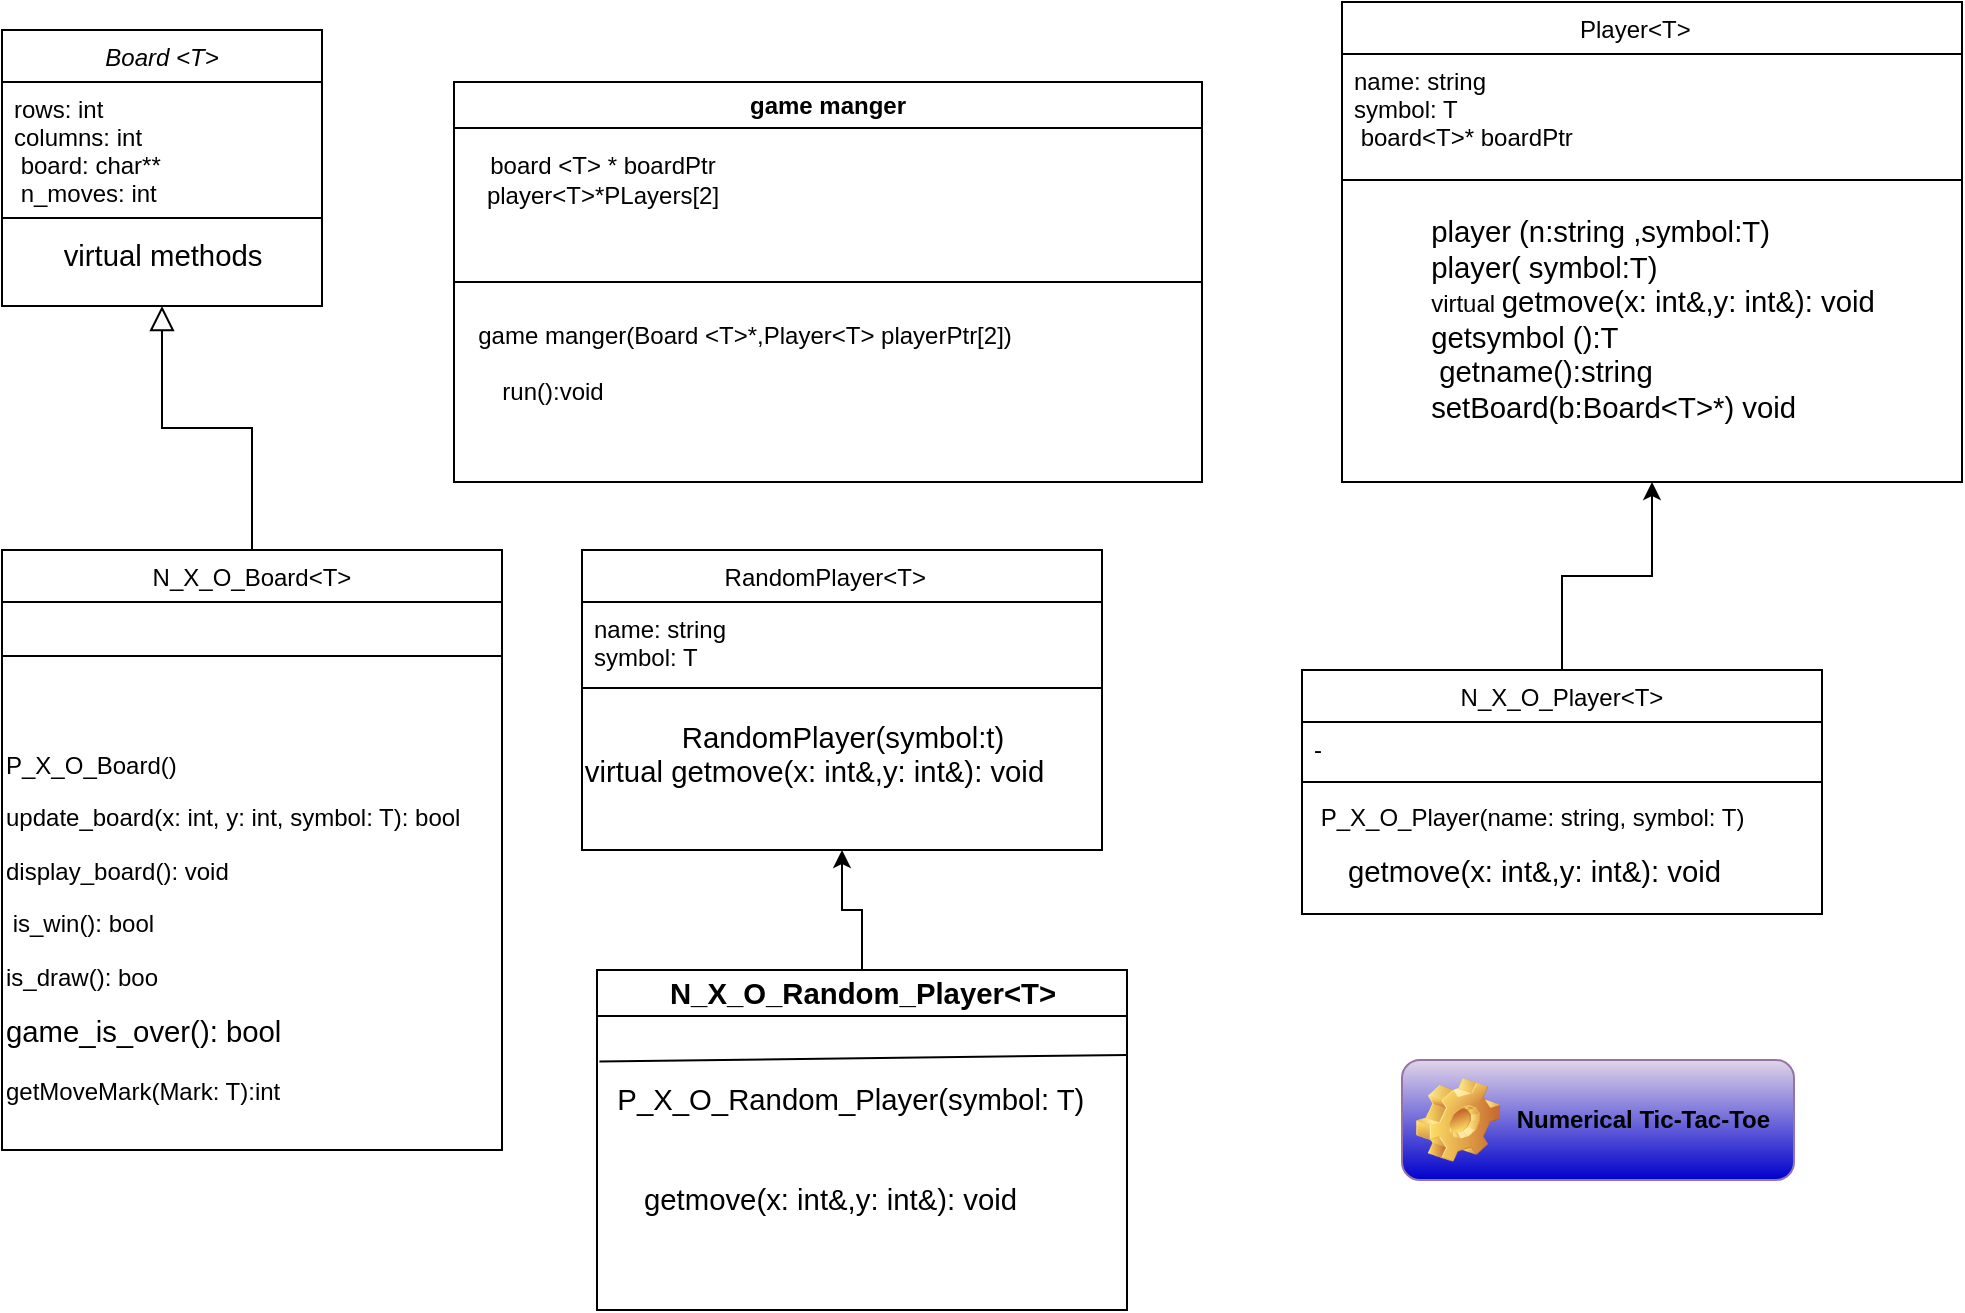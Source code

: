 <mxfile version="25.0.3">
  <diagram id="C5RBs43oDa-KdzZeNtuy" name="Page-1">
    <mxGraphModel dx="1050" dy="530" grid="1" gridSize="10" guides="1" tooltips="1" connect="1" arrows="1" fold="1" page="1" pageScale="1" pageWidth="827" pageHeight="1169" math="0" shadow="0">
      <root>
        <mxCell id="WIyWlLk6GJQsqaUBKTNV-0" />
        <mxCell id="WIyWlLk6GJQsqaUBKTNV-1" parent="WIyWlLk6GJQsqaUBKTNV-0" />
        <mxCell id="zkfFHV4jXpPFQw0GAbJ--0" value="Board &lt;T&gt;" style="swimlane;fontStyle=2;align=center;verticalAlign=top;childLayout=stackLayout;horizontal=1;startSize=26;horizontalStack=0;resizeParent=1;resizeLast=0;collapsible=1;marginBottom=0;rounded=0;shadow=0;strokeWidth=1;" parent="WIyWlLk6GJQsqaUBKTNV-1" vertex="1">
          <mxGeometry x="10" y="40" width="160" height="138" as="geometry">
            <mxRectangle x="230" y="140" width="160" height="26" as="alternateBounds" />
          </mxGeometry>
        </mxCell>
        <mxCell id="zkfFHV4jXpPFQw0GAbJ--1" value="rows: int                     &#xa;columns: int                         &#xa; board: char**                       &#xa; n_moves: int    " style="text;align=left;verticalAlign=top;spacingLeft=4;spacingRight=4;overflow=hidden;rotatable=0;points=[[0,0.5],[1,0.5]];portConstraint=eastwest;" parent="zkfFHV4jXpPFQw0GAbJ--0" vertex="1">
          <mxGeometry y="26" width="160" height="64" as="geometry" />
        </mxCell>
        <mxCell id="zkfFHV4jXpPFQw0GAbJ--4" value="" style="line;html=1;strokeWidth=1;align=left;verticalAlign=middle;spacingTop=-1;spacingLeft=3;spacingRight=3;rotatable=0;labelPosition=right;points=[];portConstraint=eastwest;" parent="zkfFHV4jXpPFQw0GAbJ--0" vertex="1">
          <mxGeometry y="90" width="160" height="8" as="geometry" />
        </mxCell>
        <mxCell id="II0BN310rsD4F7Uzoq2--2" value="&lt;span style=&quot;font-size:11.0pt;line-height:107%;&lt;br/&gt;font-family:&amp;quot;Calibri&amp;quot;,sans-serif;mso-ascii-theme-font:minor-latin;mso-fareast-font-family:&lt;br/&gt;Calibri;mso-fareast-theme-font:minor-latin;mso-hansi-theme-font:minor-latin;&lt;br/&gt;mso-bidi-font-family:Arial;mso-bidi-theme-font:minor-bidi;mso-ansi-language:&lt;br/&gt;EN-US;mso-fareast-language:EN-US;mso-bidi-language:AR-SA&quot;&gt;virtual methods&lt;/span&gt;" style="text;html=1;align=center;verticalAlign=middle;resizable=0;points=[];autosize=1;strokeColor=none;fillColor=none;" parent="zkfFHV4jXpPFQw0GAbJ--0" vertex="1">
          <mxGeometry y="98" width="160" height="30" as="geometry" />
        </mxCell>
        <mxCell id="zkfFHV4jXpPFQw0GAbJ--6" value="N_X_O_Board&lt;T&gt;" style="swimlane;fontStyle=0;align=center;verticalAlign=top;childLayout=stackLayout;horizontal=1;startSize=26;horizontalStack=0;resizeParent=1;resizeLast=0;collapsible=1;marginBottom=0;rounded=0;shadow=0;strokeWidth=1;" parent="WIyWlLk6GJQsqaUBKTNV-1" vertex="1">
          <mxGeometry x="10" y="300" width="250" height="300" as="geometry">
            <mxRectangle x="130" y="380" width="160" height="26" as="alternateBounds" />
          </mxGeometry>
        </mxCell>
        <mxCell id="zkfFHV4jXpPFQw0GAbJ--9" value="" style="line;html=1;strokeWidth=1;align=left;verticalAlign=middle;spacingTop=-1;spacingLeft=3;spacingRight=3;rotatable=0;labelPosition=right;points=[];portConstraint=eastwest;" parent="zkfFHV4jXpPFQw0GAbJ--6" vertex="1">
          <mxGeometry y="26" width="250" height="54" as="geometry" />
        </mxCell>
        <mxCell id="II0BN310rsD4F7Uzoq2--4" value="&lt;p class=&quot;MsoNormal&quot;&gt;P_X_O_Board()&lt;span style=&quot;mso-spacerun:yes&quot;&gt;&amp;nbsp;&amp;nbsp;&lt;/span&gt;&lt;/p&gt;&lt;p class=&quot;MsoNormal&quot;&gt;update_board(x: int, y: int, symbol: T): bool &lt;/p&gt;&lt;p class=&quot;MsoNormal&quot;&gt;display_board(): void&lt;/p&gt;&lt;p class=&quot;MsoNormal&quot;&gt;&lt;span style=&quot;mso-spacerun:yes&quot;&gt;&amp;nbsp;&lt;/span&gt;is_win(): bool&lt;/p&gt;&lt;p class=&quot;MsoNormal&quot;&gt;&lt;span style=&quot;background-color: initial;&quot;&gt;is_draw(): boo&lt;/span&gt;&lt;/p&gt;&lt;p class=&quot;MsoNormal&quot;&gt;&lt;span style=&quot;font-family: Calibri, sans-serif; font-size: 11pt; background-color: initial;&quot;&gt;game_is_over(): bool &lt;/span&gt;&lt;span style=&quot;font-family: Calibri, sans-serif; font-size: 11pt; background-color: initial;&quot;&gt;&amp;nbsp;&lt;/span&gt;&lt;/p&gt;&lt;p class=&quot;MsoNormal&quot;&gt;getMoveMark(Mark: T):int&lt;span style=&quot;font-family: Calibri, sans-serif; font-size: 11pt; background-color: initial;&quot;&gt;&lt;/span&gt;&lt;/p&gt;" style="text;html=1;align=left;verticalAlign=middle;resizable=0;points=[];autosize=1;strokeColor=none;fillColor=none;" parent="zkfFHV4jXpPFQw0GAbJ--6" vertex="1">
          <mxGeometry y="80" width="250" height="220" as="geometry" />
        </mxCell>
        <mxCell id="zkfFHV4jXpPFQw0GAbJ--12" value="" style="endArrow=block;endSize=10;endFill=0;shadow=0;strokeWidth=1;rounded=0;curved=0;edgeStyle=elbowEdgeStyle;elbow=vertical;" parent="WIyWlLk6GJQsqaUBKTNV-1" source="zkfFHV4jXpPFQw0GAbJ--6" target="zkfFHV4jXpPFQw0GAbJ--0" edge="1">
          <mxGeometry width="160" relative="1" as="geometry">
            <mxPoint x="200" y="203" as="sourcePoint" />
            <mxPoint x="200" y="203" as="targetPoint" />
          </mxGeometry>
        </mxCell>
        <mxCell id="zkfFHV4jXpPFQw0GAbJ--13" value="Player&lt;T&gt;     " style="swimlane;fontStyle=0;align=center;verticalAlign=top;childLayout=stackLayout;horizontal=1;startSize=26;horizontalStack=0;resizeParent=1;resizeLast=0;collapsible=1;marginBottom=0;rounded=0;shadow=0;strokeWidth=1;" parent="WIyWlLk6GJQsqaUBKTNV-1" vertex="1">
          <mxGeometry x="680" y="26" width="310" height="240" as="geometry">
            <mxRectangle x="340" y="380" width="170" height="26" as="alternateBounds" />
          </mxGeometry>
        </mxCell>
        <mxCell id="zkfFHV4jXpPFQw0GAbJ--14" value="name: string  &#xa;symbol: T   &#xa; board&lt;T&gt;* boardPtr" style="text;align=left;verticalAlign=top;spacingLeft=4;spacingRight=4;overflow=hidden;rotatable=0;points=[[0,0.5],[1,0.5]];portConstraint=eastwest;" parent="zkfFHV4jXpPFQw0GAbJ--13" vertex="1">
          <mxGeometry y="26" width="310" height="54" as="geometry" />
        </mxCell>
        <mxCell id="zkfFHV4jXpPFQw0GAbJ--15" value="" style="line;html=1;strokeWidth=1;align=left;verticalAlign=middle;spacingTop=-1;spacingLeft=3;spacingRight=3;rotatable=0;labelPosition=right;points=[];portConstraint=eastwest;" parent="zkfFHV4jXpPFQw0GAbJ--13" vertex="1">
          <mxGeometry y="80" width="310" height="18" as="geometry" />
        </mxCell>
        <mxCell id="II0BN310rsD4F7Uzoq2--10" value="&lt;div style=&quot;text-align: left;&quot;&gt;&lt;span style=&quot;font-size: 14.667px; background-color: initial;&quot;&gt;player (n:string ,symbol:T)&lt;/span&gt;&lt;/div&gt;&lt;div style=&quot;text-align: left;&quot;&gt;&lt;span style=&quot;font-size: 14.667px; background-color: initial;&quot;&gt;player( symbol:T)&lt;/span&gt;&lt;/div&gt;&lt;div style=&quot;text-align: left;&quot;&gt;virtual&amp;nbsp;&lt;span style=&quot;font-size: 14.667px; background-color: initial; text-align: center;&quot;&gt;getmove(x: int&amp;amp;,y: int&amp;amp;): void&lt;/span&gt;&lt;/div&gt;&lt;div style=&quot;text-align: left;&quot;&gt;&lt;span style=&quot;font-size: 14.667px; background-color: initial; text-align: center;&quot;&gt;getsymbol ():T&lt;/span&gt;&lt;/div&gt;&lt;div style=&quot;text-align: left;&quot;&gt;&lt;span style=&quot;font-size: 14.667px; background-color: initial; text-align: center;&quot;&gt;&amp;nbsp;getname():string&amp;nbsp;&lt;/span&gt;&lt;/div&gt;&lt;div style=&quot;text-align: left;&quot;&gt;&lt;span style=&quot;font-size: 14.667px; background-color: initial; text-align: center;&quot;&gt;setBoard(b:Board&amp;lt;T&amp;gt;*) void&lt;/span&gt;&lt;/div&gt;&lt;div style=&quot;text-align: left;&quot;&gt;&lt;span style=&quot;font-size: 14.667px; background-color: initial; text-align: center;&quot;&gt;&amp;nbsp; &amp;nbsp; &amp;nbsp; &amp;nbsp;&lt;/span&gt;&lt;/div&gt;" style="text;html=1;align=center;verticalAlign=middle;resizable=0;points=[];autosize=1;strokeColor=none;fillColor=none;" parent="zkfFHV4jXpPFQw0GAbJ--13" vertex="1">
          <mxGeometry y="98" width="310" height="140" as="geometry" />
        </mxCell>
        <mxCell id="II0BN310rsD4F7Uzoq2--5" style="edgeStyle=orthogonalEdgeStyle;rounded=0;orthogonalLoop=1;jettySize=auto;html=1;exitX=0.5;exitY=0;exitDx=0;exitDy=0;entryX=0.5;entryY=1;entryDx=0;entryDy=0;" parent="WIyWlLk6GJQsqaUBKTNV-1" source="zkfFHV4jXpPFQw0GAbJ--17" target="zkfFHV4jXpPFQw0GAbJ--13" edge="1">
          <mxGeometry relative="1" as="geometry" />
        </mxCell>
        <mxCell id="zkfFHV4jXpPFQw0GAbJ--17" value="N_X_O_Player&lt;T&gt;" style="swimlane;fontStyle=0;align=center;verticalAlign=top;childLayout=stackLayout;horizontal=1;startSize=26;horizontalStack=0;resizeParent=1;resizeLast=0;collapsible=1;marginBottom=0;rounded=0;shadow=0;strokeWidth=1;" parent="WIyWlLk6GJQsqaUBKTNV-1" vertex="1">
          <mxGeometry x="660" y="360" width="260" height="122" as="geometry">
            <mxRectangle x="550" y="140" width="160" height="26" as="alternateBounds" />
          </mxGeometry>
        </mxCell>
        <mxCell id="zkfFHV4jXpPFQw0GAbJ--18" value="-&#xa;" style="text;align=left;verticalAlign=top;spacingLeft=4;spacingRight=4;overflow=hidden;rotatable=0;points=[[0,0.5],[1,0.5]];portConstraint=eastwest;" parent="zkfFHV4jXpPFQw0GAbJ--17" vertex="1">
          <mxGeometry y="26" width="260" height="26" as="geometry" />
        </mxCell>
        <mxCell id="zkfFHV4jXpPFQw0GAbJ--23" value="" style="line;html=1;strokeWidth=1;align=left;verticalAlign=middle;spacingTop=-1;spacingLeft=3;spacingRight=3;rotatable=0;labelPosition=right;points=[];portConstraint=eastwest;" parent="zkfFHV4jXpPFQw0GAbJ--17" vertex="1">
          <mxGeometry y="52" width="260" height="8" as="geometry" />
        </mxCell>
        <mxCell id="zkfFHV4jXpPFQw0GAbJ--24" value=" P_X_O_Player(name: string, symbol: T) " style="text;align=left;verticalAlign=top;spacingLeft=4;spacingRight=4;overflow=hidden;rotatable=0;points=[[0,0.5],[1,0.5]];portConstraint=eastwest;" parent="zkfFHV4jXpPFQw0GAbJ--17" vertex="1">
          <mxGeometry y="60" width="260" height="26" as="geometry" />
        </mxCell>
        <mxCell id="II0BN310rsD4F7Uzoq2--11" value="&lt;span style=&quot;font-size:11.0pt;line-height:107%;&lt;br/&gt;font-family:&amp;quot;Calibri&amp;quot;,sans-serif;mso-ascii-theme-font:minor-latin;mso-fareast-font-family:&lt;br/&gt;Calibri;mso-fareast-theme-font:minor-latin;mso-hansi-theme-font:minor-latin;&lt;br/&gt;mso-bidi-font-family:Arial;mso-bidi-theme-font:minor-bidi;mso-ansi-language:&lt;br/&gt;EN-US;mso-fareast-language:EN-US;mso-bidi-language:AR-SA&quot;&gt;getmove(x: int&amp;amp;,y: int&amp;amp;): void&amp;nbsp; &amp;nbsp; &amp;nbsp; &amp;nbsp;&lt;/span&gt;" style="text;html=1;align=center;verticalAlign=middle;resizable=0;points=[];autosize=1;strokeColor=none;fillColor=none;" parent="zkfFHV4jXpPFQw0GAbJ--17" vertex="1">
          <mxGeometry y="86" width="260" height="30" as="geometry" />
        </mxCell>
        <mxCell id="II0BN310rsD4F7Uzoq2--25" style="edgeStyle=orthogonalEdgeStyle;rounded=0;orthogonalLoop=1;jettySize=auto;html=1;exitX=0.5;exitY=0;exitDx=0;exitDy=0;entryX=0.5;entryY=1;entryDx=0;entryDy=0;" parent="WIyWlLk6GJQsqaUBKTNV-1" source="II0BN310rsD4F7Uzoq2--7" target="II0BN310rsD4F7Uzoq2--13" edge="1">
          <mxGeometry relative="1" as="geometry" />
        </mxCell>
        <mxCell id="II0BN310rsD4F7Uzoq2--7" value="&lt;span style=&quot;font-size:11.0pt;line-height:107%;&lt;br/&gt;font-family:&amp;quot;Calibri&amp;quot;,sans-serif;mso-ascii-theme-font:minor-latin;mso-fareast-font-family:&lt;br/&gt;Calibri;mso-fareast-theme-font:minor-latin;mso-hansi-theme-font:minor-latin;&lt;br/&gt;mso-bidi-font-family:Arial;mso-bidi-theme-font:minor-bidi;mso-ansi-language:&lt;br/&gt;EN-US;mso-fareast-language:EN-US;mso-bidi-language:AR-SA&quot;&gt;N_X_O_Random_Player&amp;lt;T&amp;gt;&lt;/span&gt;" style="swimlane;whiteSpace=wrap;html=1;" parent="WIyWlLk6GJQsqaUBKTNV-1" vertex="1">
          <mxGeometry x="307.5" y="510" width="265" height="170" as="geometry" />
        </mxCell>
        <mxCell id="II0BN310rsD4F7Uzoq2--20" value="&lt;span style=&quot;font-size:11.0pt;line-height:107%;&lt;br/&gt;font-family:&amp;quot;Calibri&amp;quot;,sans-serif;mso-ascii-theme-font:minor-latin;mso-fareast-font-family:&lt;br/&gt;Calibri;mso-fareast-theme-font:minor-latin;mso-hansi-theme-font:minor-latin;&lt;br/&gt;mso-bidi-font-family:Arial;mso-bidi-theme-font:minor-bidi;mso-ansi-language:&lt;br/&gt;EN-US;mso-fareast-language:EN-US;mso-bidi-language:AR-SA&quot;&gt;&amp;nbsp;P_X_O_Random_Player(symbol: T)&amp;nbsp; &amp;nbsp;&lt;/span&gt;" style="text;html=1;align=center;verticalAlign=middle;resizable=0;points=[];autosize=1;strokeColor=none;fillColor=none;" parent="II0BN310rsD4F7Uzoq2--7" vertex="1">
          <mxGeometry x="-5" y="50" width="270" height="30" as="geometry" />
        </mxCell>
        <mxCell id="II0BN310rsD4F7Uzoq2--21" value="&lt;span style=&quot;font-size:11.0pt;line-height:107%;&lt;br/&gt;font-family:&amp;quot;Calibri&amp;quot;,sans-serif;mso-ascii-theme-font:minor-latin;mso-fareast-font-family:&lt;br/&gt;Calibri;mso-fareast-theme-font:minor-latin;mso-hansi-theme-font:minor-latin;&lt;br/&gt;mso-bidi-font-family:Arial;mso-bidi-theme-font:minor-bidi;mso-ansi-language:&lt;br/&gt;EN-US;mso-fareast-language:EN-US;mso-bidi-language:AR-SA&quot;&gt;getmove(x: int&amp;amp;,y: int&amp;amp;): void&amp;nbsp; &amp;nbsp; &amp;nbsp; &amp;nbsp;&lt;/span&gt;" style="text;html=1;align=center;verticalAlign=middle;resizable=0;points=[];autosize=1;strokeColor=none;fillColor=none;" parent="II0BN310rsD4F7Uzoq2--7" vertex="1">
          <mxGeometry y="100" width="260" height="30" as="geometry" />
        </mxCell>
        <mxCell id="II0BN310rsD4F7Uzoq2--28" value="" style="endArrow=none;html=1;rounded=0;entryX=1;entryY=0.25;entryDx=0;entryDy=0;exitX=0.023;exitY=-0.142;exitDx=0;exitDy=0;exitPerimeter=0;" parent="II0BN310rsD4F7Uzoq2--7" source="II0BN310rsD4F7Uzoq2--20" target="II0BN310rsD4F7Uzoq2--7" edge="1">
          <mxGeometry width="50" height="50" relative="1" as="geometry">
            <mxPoint x="102.5" y="90" as="sourcePoint" />
            <mxPoint x="152.5" y="40" as="targetPoint" />
          </mxGeometry>
        </mxCell>
        <mxCell id="II0BN310rsD4F7Uzoq2--13" value="RandomPlayer&lt;T&gt;     " style="swimlane;fontStyle=0;align=center;verticalAlign=top;childLayout=stackLayout;horizontal=1;startSize=26;horizontalStack=0;resizeParent=1;resizeLast=0;collapsible=1;marginBottom=0;rounded=0;shadow=0;strokeWidth=1;" parent="WIyWlLk6GJQsqaUBKTNV-1" vertex="1">
          <mxGeometry x="300" y="300" width="260" height="150" as="geometry">
            <mxRectangle x="340" y="380" width="170" height="26" as="alternateBounds" />
          </mxGeometry>
        </mxCell>
        <mxCell id="II0BN310rsD4F7Uzoq2--14" value="name: string  &#xa;symbol: T       " style="text;align=left;verticalAlign=top;spacingLeft=4;spacingRight=4;overflow=hidden;rotatable=0;points=[[0,0.5],[1,0.5]];portConstraint=eastwest;" parent="II0BN310rsD4F7Uzoq2--13" vertex="1">
          <mxGeometry y="26" width="260" height="34" as="geometry" />
        </mxCell>
        <mxCell id="II0BN310rsD4F7Uzoq2--15" value="" style="line;html=1;strokeWidth=1;align=left;verticalAlign=middle;spacingTop=-1;spacingLeft=3;spacingRight=3;rotatable=0;labelPosition=right;points=[];portConstraint=eastwest;" parent="II0BN310rsD4F7Uzoq2--13" vertex="1">
          <mxGeometry y="60" width="260" height="18" as="geometry" />
        </mxCell>
        <mxCell id="II0BN310rsD4F7Uzoq2--16" value="&lt;span style=&quot;font-size:11.0pt;line-height:107%;&lt;br/&gt;font-family:&amp;quot;Calibri&amp;quot;,sans-serif;mso-ascii-theme-font:minor-latin;mso-fareast-font-family:&lt;br/&gt;Calibri;mso-fareast-theme-font:minor-latin;mso-hansi-theme-font:minor-latin;&lt;br/&gt;mso-bidi-font-family:Arial;mso-bidi-theme-font:minor-bidi;mso-ansi-language:&lt;br/&gt;EN-US;mso-fareast-language:EN-US;mso-bidi-language:AR-SA&quot;&gt;RandomPlayer(symbol:t)&lt;/span&gt;&lt;div&gt;&lt;span style=&quot;font-size:11.0pt;line-height:107%;&lt;br/&gt;font-family:&amp;quot;Calibri&amp;quot;,sans-serif;mso-ascii-theme-font:minor-latin;mso-fareast-font-family:&lt;br/&gt;Calibri;mso-fareast-theme-font:minor-latin;mso-hansi-theme-font:minor-latin;&lt;br/&gt;mso-bidi-font-family:Arial;mso-bidi-theme-font:minor-bidi;mso-ansi-language:&lt;br/&gt;EN-US;mso-fareast-language:EN-US;mso-bidi-language:AR-SA&quot;&gt;virtual&amp;nbsp;&lt;/span&gt;&lt;span style=&quot;font-size: 14.667px; background-color: initial;&quot;&gt;getmove(x: int&amp;amp;,y: int&amp;amp;): void&amp;nbsp; &amp;nbsp; &amp;nbsp; &amp;nbsp;&lt;/span&gt;&lt;/div&gt;" style="text;html=1;align=center;verticalAlign=middle;resizable=0;points=[];autosize=1;strokeColor=none;fillColor=none;" parent="II0BN310rsD4F7Uzoq2--13" vertex="1">
          <mxGeometry y="78" width="260" height="50" as="geometry" />
        </mxCell>
        <mxCell id="II0BN310rsD4F7Uzoq2--24" value="&amp;nbsp;Numerical Tic-Tac-Toe" style="label;whiteSpace=wrap;html=1;image=img/clipart/Gear_128x128.png;fillColor=#e1d5e7;strokeColor=#9673a6;gradientColor=#0000CC;" parent="WIyWlLk6GJQsqaUBKTNV-1" vertex="1">
          <mxGeometry x="710" y="555" width="196" height="60" as="geometry" />
        </mxCell>
        <mxCell id="II0BN310rsD4F7Uzoq2--26" value="game manger" style="swimlane;whiteSpace=wrap;html=1;" parent="WIyWlLk6GJQsqaUBKTNV-1" vertex="1">
          <mxGeometry x="236" y="66" width="374" height="200" as="geometry" />
        </mxCell>
        <mxCell id="II0BN310rsD4F7Uzoq2--32" value="board &amp;lt;T&amp;gt; * boardPtr&lt;div&gt;player&amp;lt;T&amp;gt;*PLayers[2]&lt;/div&gt;" style="text;html=1;align=center;verticalAlign=middle;resizable=0;points=[];autosize=1;strokeColor=none;fillColor=none;" parent="II0BN310rsD4F7Uzoq2--26" vertex="1">
          <mxGeometry x="4" y="29" width="140" height="40" as="geometry" />
        </mxCell>
        <mxCell id="II0BN310rsD4F7Uzoq2--33" value="game manger(Board &amp;lt;T&amp;gt;*,Player&amp;lt;T&amp;gt; playerPtr[2])" style="text;html=1;align=center;verticalAlign=middle;resizable=0;points=[];autosize=1;strokeColor=none;fillColor=none;" parent="II0BN310rsD4F7Uzoq2--26" vertex="1">
          <mxGeometry y="112" width="290" height="30" as="geometry" />
        </mxCell>
        <mxCell id="II0BN310rsD4F7Uzoq2--34" value="run():void&lt;div&gt;&lt;br&gt;&lt;/div&gt;" style="text;html=1;align=center;verticalAlign=middle;resizable=0;points=[];autosize=1;strokeColor=none;fillColor=none;" parent="II0BN310rsD4F7Uzoq2--26" vertex="1">
          <mxGeometry x="14" y="142" width="70" height="40" as="geometry" />
        </mxCell>
        <mxCell id="II0BN310rsD4F7Uzoq2--31" value="" style="endArrow=none;html=1;rounded=0;exitX=0;exitY=0.5;exitDx=0;exitDy=0;entryX=1;entryY=0.5;entryDx=0;entryDy=0;" parent="WIyWlLk6GJQsqaUBKTNV-1" source="II0BN310rsD4F7Uzoq2--26" target="II0BN310rsD4F7Uzoq2--26" edge="1">
          <mxGeometry width="50" height="50" relative="1" as="geometry">
            <mxPoint x="270" y="160" as="sourcePoint" />
            <mxPoint x="470" y="110" as="targetPoint" />
          </mxGeometry>
        </mxCell>
      </root>
    </mxGraphModel>
  </diagram>
</mxfile>
